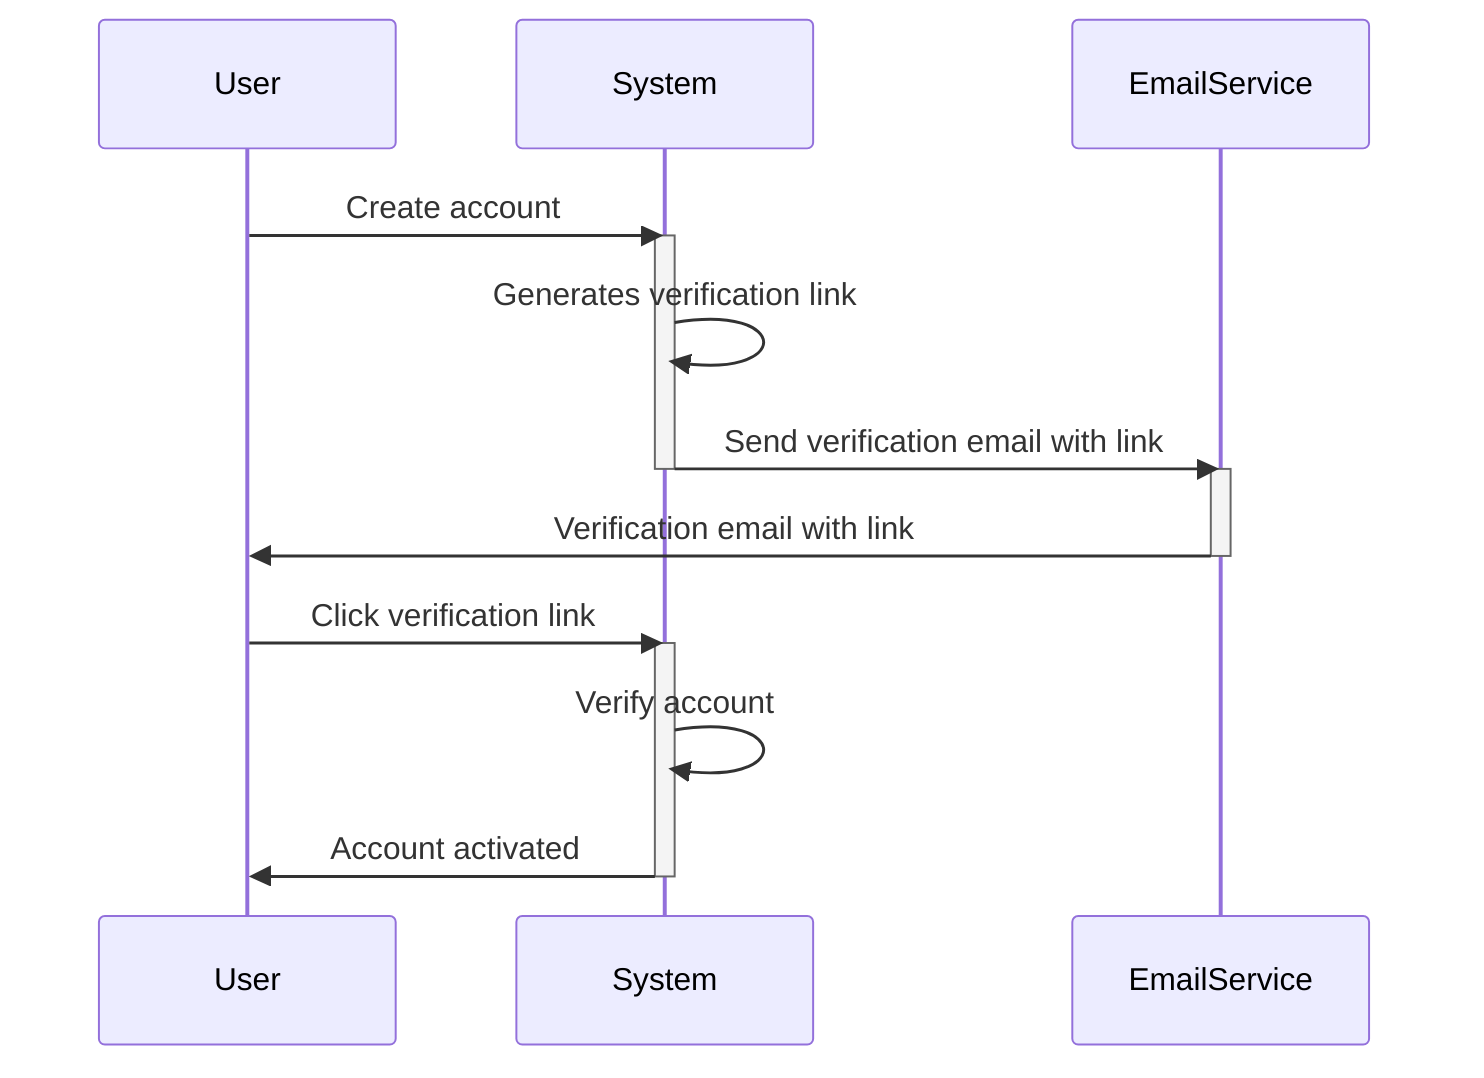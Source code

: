 sequenceDiagram
    participant User
    participant System
    participant EmailService
    User->>System: Create account
    activate System
    System->>System: Generates verification link
    System->>EmailService: Send verification email with link
    deactivate System
    activate EmailService
    EmailService->>User: Verification email with link
    deactivate EmailService
    User->>System: Click verification link
    activate System
    System->>System: Verify account
    System->>User: Account activated
    deactivate System